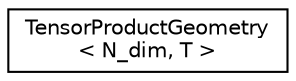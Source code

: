digraph "Graphical Class Hierarchy"
{
 // INTERACTIVE_SVG=YES
  edge [fontname="Helvetica",fontsize="10",labelfontname="Helvetica",labelfontsize="10"];
  node [fontname="Helvetica",fontsize="10",shape=record];
  rankdir="LR";
  Node0 [label="TensorProductGeometry\l\< N_dim, T \>",height=0.2,width=0.4,color="black", fillcolor="white", style="filled",URL="$classTensorProductGeometry.html"];
}
